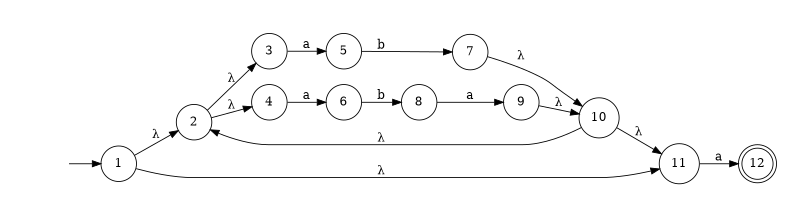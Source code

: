 digraph {
	rankdir=LR;
	margin=0.2;
	size=5;
	node [margin=0.1 shape=circle];
	12[margin=0 shape=doublecircle];
	" "[color=white width=0];
	" " -> 1;
	1 -> 2 [label=<&#955;>];
	1 -> 11 [label=<&#955;>];
	2 -> 3 [label=<&#955;>];
	2 -> 4 [label=<&#955;>];
	3 -> 5 [label="a"];
	5 -> 7 [label="b"];
	7 -> 10 [label=<&#955;>];
	4 -> 6 [label="a"];
	6 -> 8 [label="b"];
	8 -> 9 [label="a"];
	9 -> 10 [label=<&#955;>];
	10 -> 11 [label=<&#955;>];
	10 -> 2 [label=<&#955;>];
	11 -> 12 [label="a"];
}